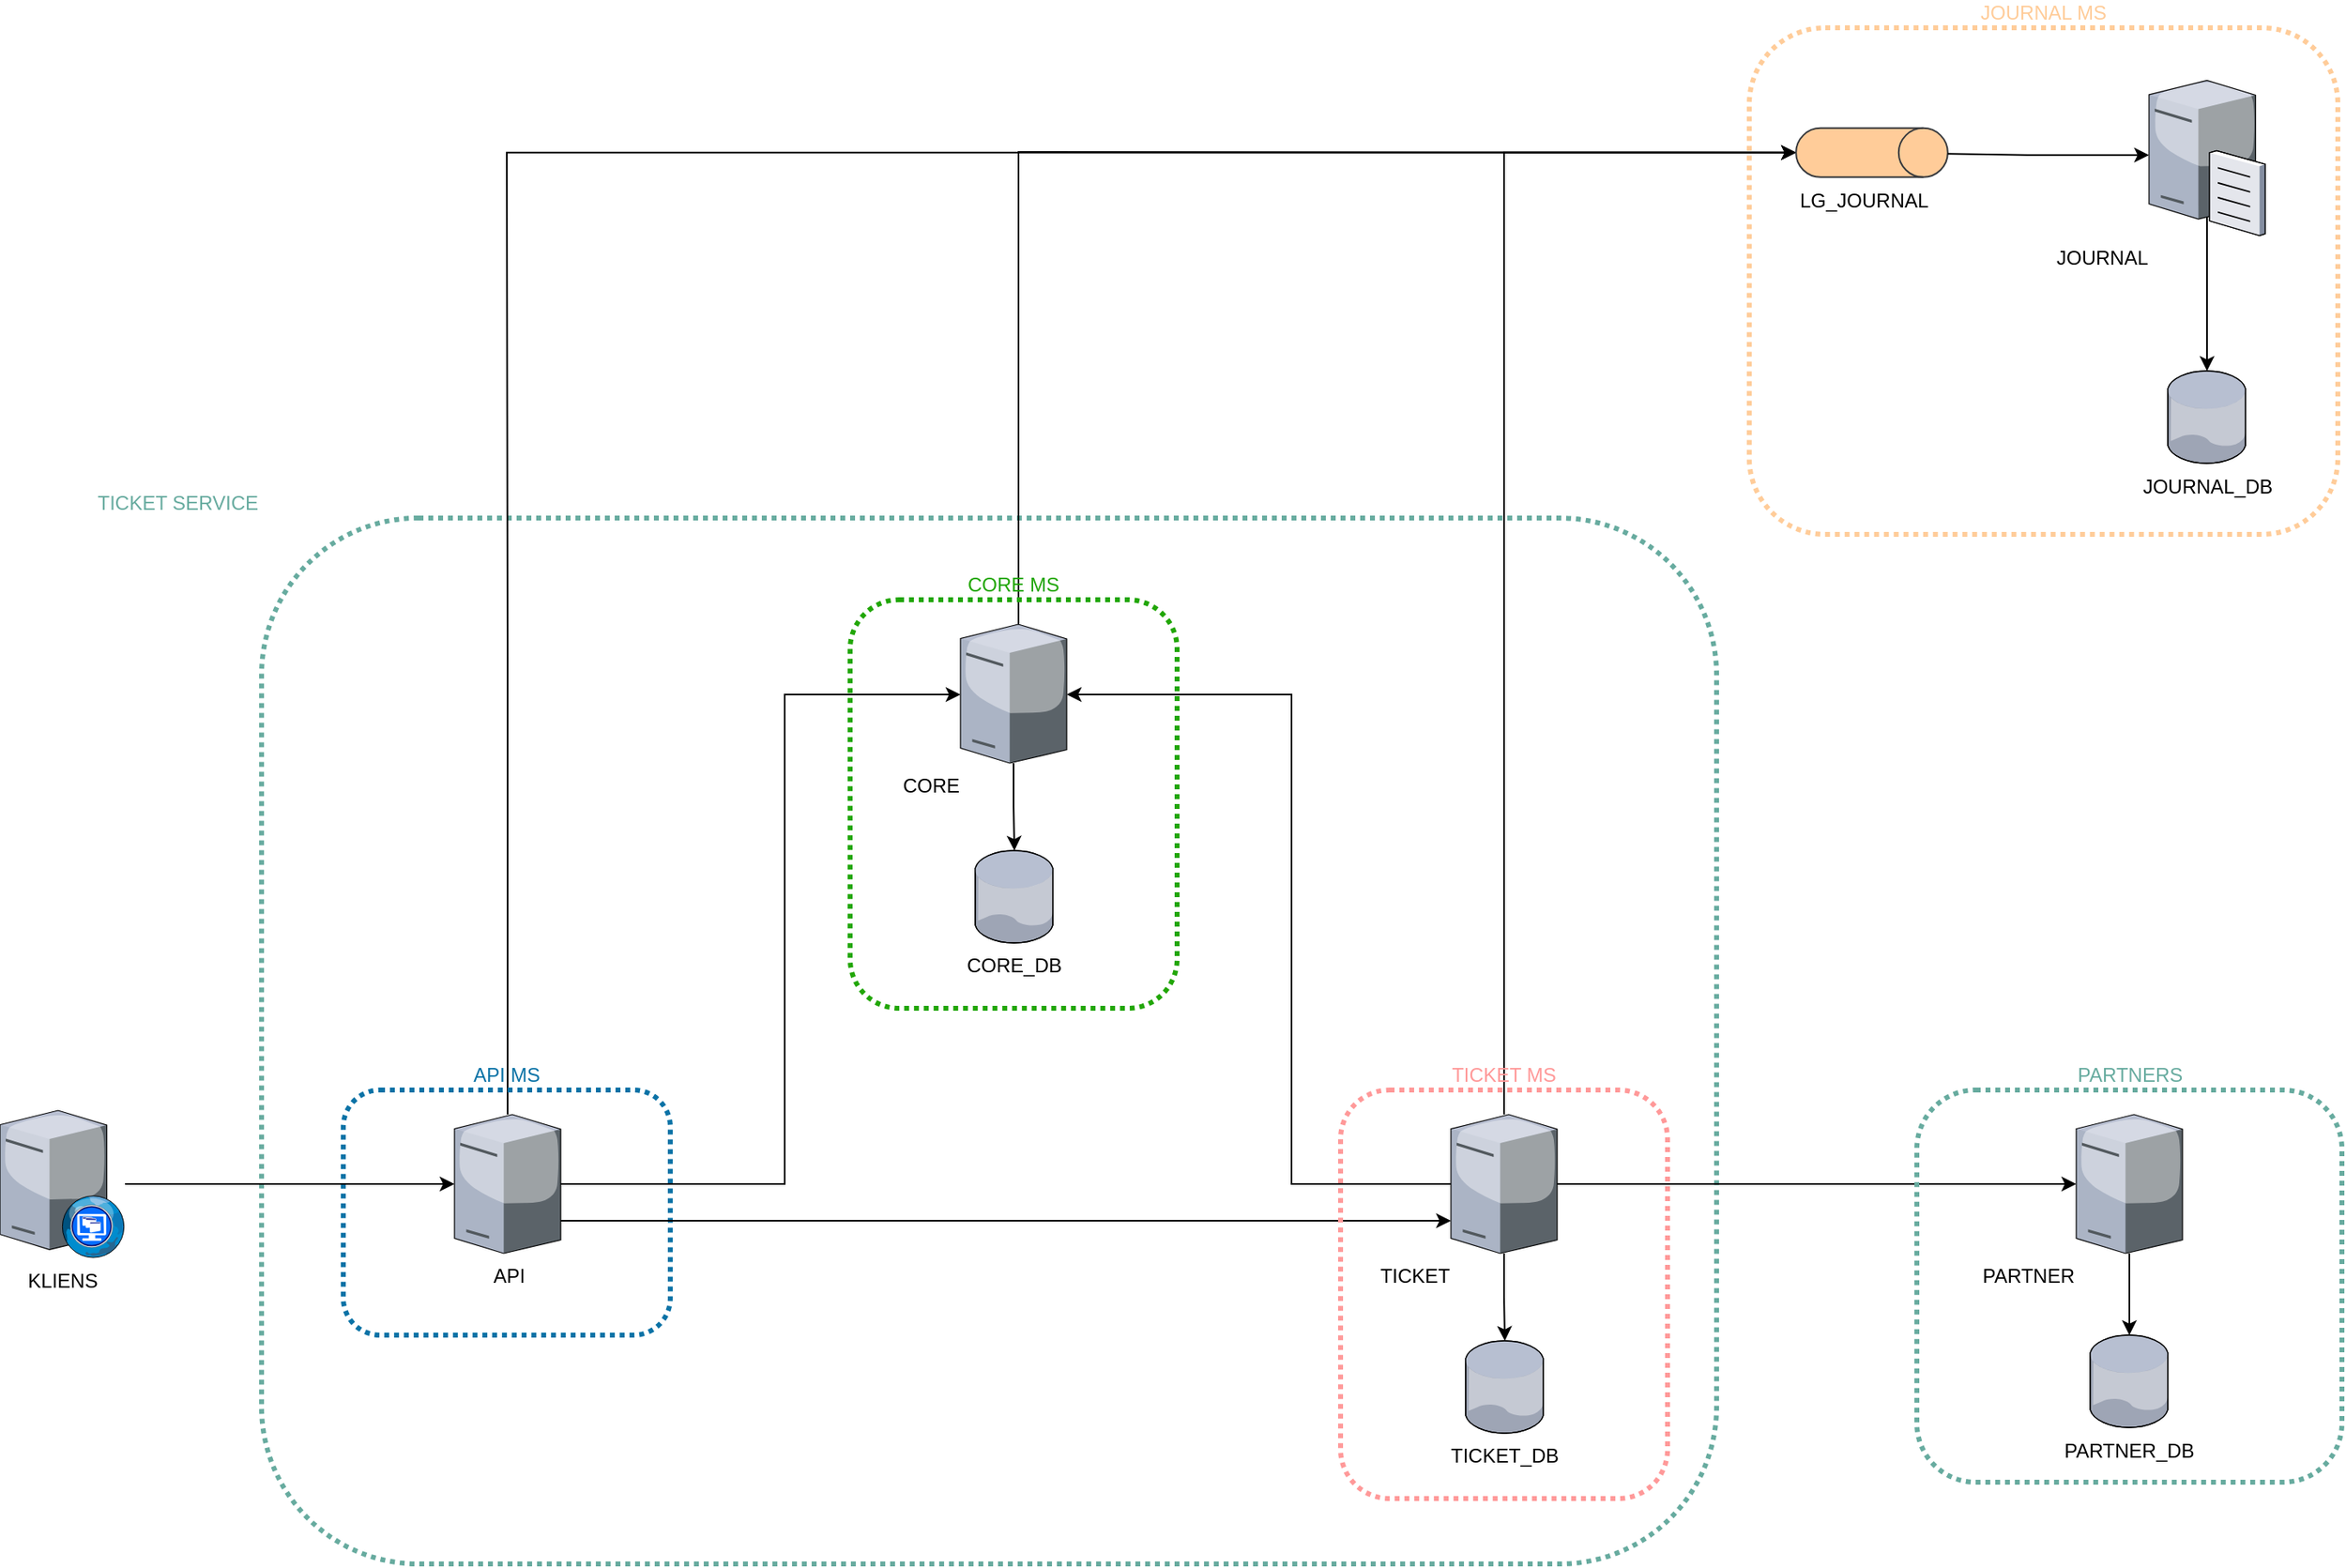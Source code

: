 <mxfile version="21.3.7" type="device">
  <diagram name="Page-1" id="822b0af5-4adb-64df-f703-e8dfc1f81529">
    <mxGraphModel dx="1434" dy="839" grid="1" gridSize="10" guides="1" tooltips="1" connect="1" arrows="1" fold="1" page="1" pageScale="1" pageWidth="1100" pageHeight="850" background="none" math="0" shadow="0">
      <root>
        <mxCell id="0" />
        <mxCell id="1" parent="0" />
        <mxCell id="-BKihgQZ6qQINb5mkAdx-21" value="TICKET SERVICE" style="rounded=1;whiteSpace=wrap;html=1;fillColor=none;dashed=1;dashPattern=1 1;strokeColor=#67AB9F;strokeWidth=3;labelPosition=left;verticalLabelPosition=top;align=right;verticalAlign=bottom;fontColor=#67AB9F;" parent="1" vertex="1">
          <mxGeometry x="210" y="340" width="890" height="640" as="geometry" />
        </mxCell>
        <mxCell id="9HLLiD9sfauIpOw9gHwo-20" value="" style="edgeStyle=orthogonalEdgeStyle;rounded=0;orthogonalLoop=1;jettySize=auto;html=1;" parent="1" source="9HLLiD9sfauIpOw9gHwo-5" target="-BKihgQZ6qQINb5mkAdx-5" edge="1">
          <mxGeometry relative="1" as="geometry">
            <mxPoint x="582.5" y="300" as="sourcePoint" />
            <mxPoint x="731.85" y="116.4" as="targetPoint" />
            <Array as="points">
              <mxPoint x="673" y="116" />
            </Array>
          </mxGeometry>
        </mxCell>
        <mxCell id="-BKihgQZ6qQINb5mkAdx-15" value="" style="edgeStyle=orthogonalEdgeStyle;rounded=0;orthogonalLoop=1;jettySize=auto;html=1;entryX=0.5;entryY=1;entryDx=0;entryDy=0;entryPerimeter=0;" parent="1" source="9HLLiD9sfauIpOw9gHwo-25" target="-BKihgQZ6qQINb5mkAdx-5" edge="1">
          <mxGeometry relative="1" as="geometry">
            <mxPoint x="510" y="425" as="sourcePoint" />
            <mxPoint x="746" y="116" as="targetPoint" />
            <Array as="points">
              <mxPoint x="361" y="425" />
              <mxPoint x="360" y="116" />
            </Array>
          </mxGeometry>
        </mxCell>
        <mxCell id="-BKihgQZ6qQINb5mkAdx-20" value="" style="edgeStyle=orthogonalEdgeStyle;rounded=0;orthogonalLoop=1;jettySize=auto;html=1;entryX=0.5;entryY=1;entryDx=0;entryDy=0;entryPerimeter=0;" parent="1" source="-BKihgQZ6qQINb5mkAdx-18" target="-BKihgQZ6qQINb5mkAdx-5" edge="1">
          <mxGeometry relative="1" as="geometry">
            <mxPoint x="758.5" y="519" as="sourcePoint" />
            <mxPoint x="994.5" y="210" as="targetPoint" />
            <Array as="points">
              <mxPoint x="970" y="116" />
            </Array>
          </mxGeometry>
        </mxCell>
        <mxCell id="-BKihgQZ6qQINb5mkAdx-8" value="" style="edgeStyle=orthogonalEdgeStyle;rounded=0;orthogonalLoop=1;jettySize=auto;html=1;" parent="1" target="-BKihgQZ6qQINb5mkAdx-7" edge="1">
          <mxGeometry relative="1" as="geometry">
            <mxPoint x="1435.5" y="123.9" as="sourcePoint" />
            <mxPoint x="1590.0" y="123.9" as="targetPoint" />
            <Array as="points">
              <mxPoint x="1400" y="124" />
            </Array>
          </mxGeometry>
        </mxCell>
        <mxCell id="9HLLiD9sfauIpOw9gHwo-34" value="CORE MS" style="rounded=1;whiteSpace=wrap;html=1;fillColor=none;dashed=1;dashPattern=1 1;strokeColor=#21A607;strokeWidth=3;labelPosition=center;verticalLabelPosition=top;align=center;verticalAlign=bottom;fontColor=#21A607;" parent="1" vertex="1">
          <mxGeometry x="570" y="390" width="200" height="250" as="geometry" />
        </mxCell>
        <mxCell id="9HLLiD9sfauIpOw9gHwo-36" value="API MS" style="rounded=1;whiteSpace=wrap;html=1;fillColor=none;dashed=1;dashPattern=1 1;strokeColor=#0A72A6;strokeWidth=3;labelPosition=center;verticalLabelPosition=top;align=center;verticalAlign=bottom;fontColor=#0A72A6;" parent="1" vertex="1">
          <mxGeometry x="260" y="690" width="200" height="150" as="geometry" />
        </mxCell>
        <mxCell id="-BKihgQZ6qQINb5mkAdx-2" value="" style="edgeStyle=orthogonalEdgeStyle;rounded=0;orthogonalLoop=1;jettySize=auto;html=1;" parent="1" source="9HLLiD9sfauIpOw9gHwo-5" target="9HLLiD9sfauIpOw9gHwo-21" edge="1">
          <mxGeometry relative="1" as="geometry" />
        </mxCell>
        <mxCell id="9HLLiD9sfauIpOw9gHwo-5" value="CORE" style="verticalLabelPosition=bottom;sketch=0;aspect=fixed;html=1;verticalAlign=top;strokeColor=none;align=right;outlineConnect=0;shape=mxgraph.citrix.license_server;labelPosition=left;" parent="1" vertex="1">
          <mxGeometry x="637.5" y="405" width="65" height="85" as="geometry" />
        </mxCell>
        <mxCell id="9HLLiD9sfauIpOw9gHwo-21" value="CORE_DB" style="verticalLabelPosition=bottom;sketch=0;aspect=fixed;html=1;verticalAlign=top;strokeColor=none;align=center;outlineConnect=0;shape=mxgraph.citrix.database;" parent="1" vertex="1">
          <mxGeometry x="646.47" y="543.5" width="48.03" height="56.5" as="geometry" />
        </mxCell>
        <mxCell id="-BKihgQZ6qQINb5mkAdx-29" style="edgeStyle=orthogonalEdgeStyle;rounded=0;orthogonalLoop=1;jettySize=auto;html=1;" parent="1" source="9HLLiD9sfauIpOw9gHwo-25" target="9HLLiD9sfauIpOw9gHwo-5" edge="1">
          <mxGeometry relative="1" as="geometry">
            <Array as="points">
              <mxPoint x="530" y="748" />
              <mxPoint x="530" y="448" />
            </Array>
          </mxGeometry>
        </mxCell>
        <mxCell id="-BKihgQZ6qQINb5mkAdx-30" style="edgeStyle=orthogonalEdgeStyle;rounded=0;orthogonalLoop=1;jettySize=auto;html=1;" parent="1" source="9HLLiD9sfauIpOw9gHwo-25" target="-BKihgQZ6qQINb5mkAdx-18" edge="1">
          <mxGeometry relative="1" as="geometry">
            <Array as="points">
              <mxPoint x="680" y="770" />
              <mxPoint x="680" y="770" />
            </Array>
          </mxGeometry>
        </mxCell>
        <mxCell id="9HLLiD9sfauIpOw9gHwo-25" value="API" style="verticalLabelPosition=bottom;sketch=0;aspect=fixed;html=1;verticalAlign=top;strokeColor=none;align=center;outlineConnect=0;shape=mxgraph.citrix.license_server;labelPosition=center;horizontal=1;" parent="1" vertex="1">
          <mxGeometry x="328" y="705" width="65" height="85" as="geometry" />
        </mxCell>
        <mxCell id="-BKihgQZ6qQINb5mkAdx-31" style="edgeStyle=orthogonalEdgeStyle;rounded=0;orthogonalLoop=1;jettySize=auto;html=1;" parent="1" source="-BKihgQZ6qQINb5mkAdx-1" target="9HLLiD9sfauIpOw9gHwo-25" edge="1">
          <mxGeometry relative="1" as="geometry" />
        </mxCell>
        <mxCell id="-BKihgQZ6qQINb5mkAdx-1" value="KLIENS" style="verticalLabelPosition=bottom;sketch=0;aspect=fixed;html=1;verticalAlign=top;strokeColor=none;align=center;outlineConnect=0;shape=mxgraph.citrix.desktop_web;" parent="1" vertex="1">
          <mxGeometry x="50" y="702.5" width="76.5" height="90" as="geometry" />
        </mxCell>
        <mxCell id="-BKihgQZ6qQINb5mkAdx-3" value="JOURNAL MS" style="rounded=1;whiteSpace=wrap;html=1;fillColor=none;dashed=1;dashPattern=1 1;strokeColor=#FFCC99;strokeWidth=3;labelPosition=center;verticalLabelPosition=top;align=center;verticalAlign=bottom;fontColor=#FFCC99;" parent="1" vertex="1">
          <mxGeometry x="1120" y="40" width="360" height="310" as="geometry" />
        </mxCell>
        <mxCell id="-BKihgQZ6qQINb5mkAdx-4" value="JOURNAL" style="verticalLabelPosition=bottom;sketch=0;aspect=fixed;html=1;verticalAlign=top;strokeColor=none;align=right;outlineConnect=0;shape=mxgraph.citrix.file_server;labelPosition=left;" parent="1" vertex="1">
          <mxGeometry x="1364.5" y="70" width="71" height="97" as="geometry" />
        </mxCell>
        <mxCell id="-BKihgQZ6qQINb5mkAdx-5" value="LG_JOURNAL" style="shape=cylinder3;whiteSpace=wrap;boundedLbl=1;backgroundOutline=1;size=15;rotation=90;labelPosition=right;verticalLabelPosition=middle;align=left;verticalAlign=middle;html=1;direction=east;horizontal=0;fillColor=#ffcc99;strokeColor=#36393d;" parent="1" vertex="1">
          <mxGeometry x="1180" y="70" width="30" height="92.8" as="geometry" />
        </mxCell>
        <mxCell id="-BKihgQZ6qQINb5mkAdx-6" value="" style="edgeStyle=orthogonalEdgeStyle;rounded=0;orthogonalLoop=1;jettySize=auto;html=1;" parent="1" source="-BKihgQZ6qQINb5mkAdx-5" target="-BKihgQZ6qQINb5mkAdx-4" edge="1">
          <mxGeometry relative="1" as="geometry">
            <mxPoint x="1220" y="37.9" as="sourcePoint" />
            <mxPoint x="1343" y="37.9" as="targetPoint" />
            <Array as="points">
              <mxPoint x="1290" y="117.9" />
              <mxPoint x="1290" y="117.9" />
            </Array>
          </mxGeometry>
        </mxCell>
        <mxCell id="-BKihgQZ6qQINb5mkAdx-7" value="JOURNAL_DB" style="verticalLabelPosition=bottom;sketch=0;aspect=fixed;html=1;verticalAlign=top;strokeColor=none;align=center;outlineConnect=0;shape=mxgraph.citrix.database;" parent="1" vertex="1">
          <mxGeometry x="1375.99" y="250.0" width="48.03" height="56.5" as="geometry" />
        </mxCell>
        <mxCell id="-BKihgQZ6qQINb5mkAdx-16" value="TICKET MS" style="rounded=1;whiteSpace=wrap;html=1;fillColor=none;dashed=1;dashPattern=1 1;strokeColor=#FF9999;strokeWidth=3;labelPosition=center;verticalLabelPosition=top;align=center;verticalAlign=bottom;fontColor=#FF9999;" parent="1" vertex="1">
          <mxGeometry x="870" y="690" width="200" height="250" as="geometry" />
        </mxCell>
        <mxCell id="-BKihgQZ6qQINb5mkAdx-17" value="" style="edgeStyle=orthogonalEdgeStyle;rounded=0;orthogonalLoop=1;jettySize=auto;html=1;" parent="1" source="-BKihgQZ6qQINb5mkAdx-18" target="-BKihgQZ6qQINb5mkAdx-19" edge="1">
          <mxGeometry relative="1" as="geometry" />
        </mxCell>
        <mxCell id="-BKihgQZ6qQINb5mkAdx-27" style="edgeStyle=orthogonalEdgeStyle;rounded=0;orthogonalLoop=1;jettySize=auto;html=1;" parent="1" source="-BKihgQZ6qQINb5mkAdx-18" target="-BKihgQZ6qQINb5mkAdx-23" edge="1">
          <mxGeometry relative="1" as="geometry" />
        </mxCell>
        <mxCell id="-BKihgQZ6qQINb5mkAdx-28" style="edgeStyle=orthogonalEdgeStyle;rounded=0;orthogonalLoop=1;jettySize=auto;html=1;" parent="1" source="-BKihgQZ6qQINb5mkAdx-18" target="9HLLiD9sfauIpOw9gHwo-5" edge="1">
          <mxGeometry relative="1" as="geometry">
            <Array as="points">
              <mxPoint x="840" y="748" />
              <mxPoint x="840" y="448" />
            </Array>
          </mxGeometry>
        </mxCell>
        <mxCell id="-BKihgQZ6qQINb5mkAdx-18" value="TICKET" style="verticalLabelPosition=bottom;sketch=0;aspect=fixed;html=1;verticalAlign=top;strokeColor=none;align=right;outlineConnect=0;shape=mxgraph.citrix.license_server;labelPosition=left;" parent="1" vertex="1">
          <mxGeometry x="937.5" y="705" width="65" height="85" as="geometry" />
        </mxCell>
        <mxCell id="-BKihgQZ6qQINb5mkAdx-19" value="TICKET_DB" style="verticalLabelPosition=bottom;sketch=0;aspect=fixed;html=1;verticalAlign=top;strokeColor=none;align=center;outlineConnect=0;shape=mxgraph.citrix.database;" parent="1" vertex="1">
          <mxGeometry x="946.47" y="843.5" width="48.03" height="56.5" as="geometry" />
        </mxCell>
        <mxCell id="-BKihgQZ6qQINb5mkAdx-22" value="PARTNERS" style="rounded=1;whiteSpace=wrap;html=1;fillColor=none;dashed=1;dashPattern=1 1;strokeColor=#67AB9F;strokeWidth=3;labelPosition=center;verticalLabelPosition=top;align=center;verticalAlign=bottom;fontColor=#67AB9F;" parent="1" vertex="1">
          <mxGeometry x="1222.5" y="690" width="260" height="240" as="geometry" />
        </mxCell>
        <mxCell id="e6m_1WOTO1Vjjqhxy48d-2" style="edgeStyle=orthogonalEdgeStyle;rounded=0;orthogonalLoop=1;jettySize=auto;html=1;" edge="1" parent="1" source="-BKihgQZ6qQINb5mkAdx-23" target="e6m_1WOTO1Vjjqhxy48d-1">
          <mxGeometry relative="1" as="geometry" />
        </mxCell>
        <mxCell id="-BKihgQZ6qQINb5mkAdx-23" value="PARTNER" style="verticalLabelPosition=bottom;sketch=0;aspect=fixed;html=1;verticalAlign=top;strokeColor=none;align=right;outlineConnect=0;shape=mxgraph.citrix.license_server;labelPosition=left;" parent="1" vertex="1">
          <mxGeometry x="1320" y="705" width="65" height="85" as="geometry" />
        </mxCell>
        <mxCell id="e6m_1WOTO1Vjjqhxy48d-1" value="PARTNER_DB" style="verticalLabelPosition=bottom;sketch=0;aspect=fixed;html=1;verticalAlign=top;strokeColor=none;align=center;outlineConnect=0;shape=mxgraph.citrix.database;" vertex="1" parent="1">
          <mxGeometry x="1328.48" y="840" width="48.03" height="56.5" as="geometry" />
        </mxCell>
      </root>
    </mxGraphModel>
  </diagram>
</mxfile>
